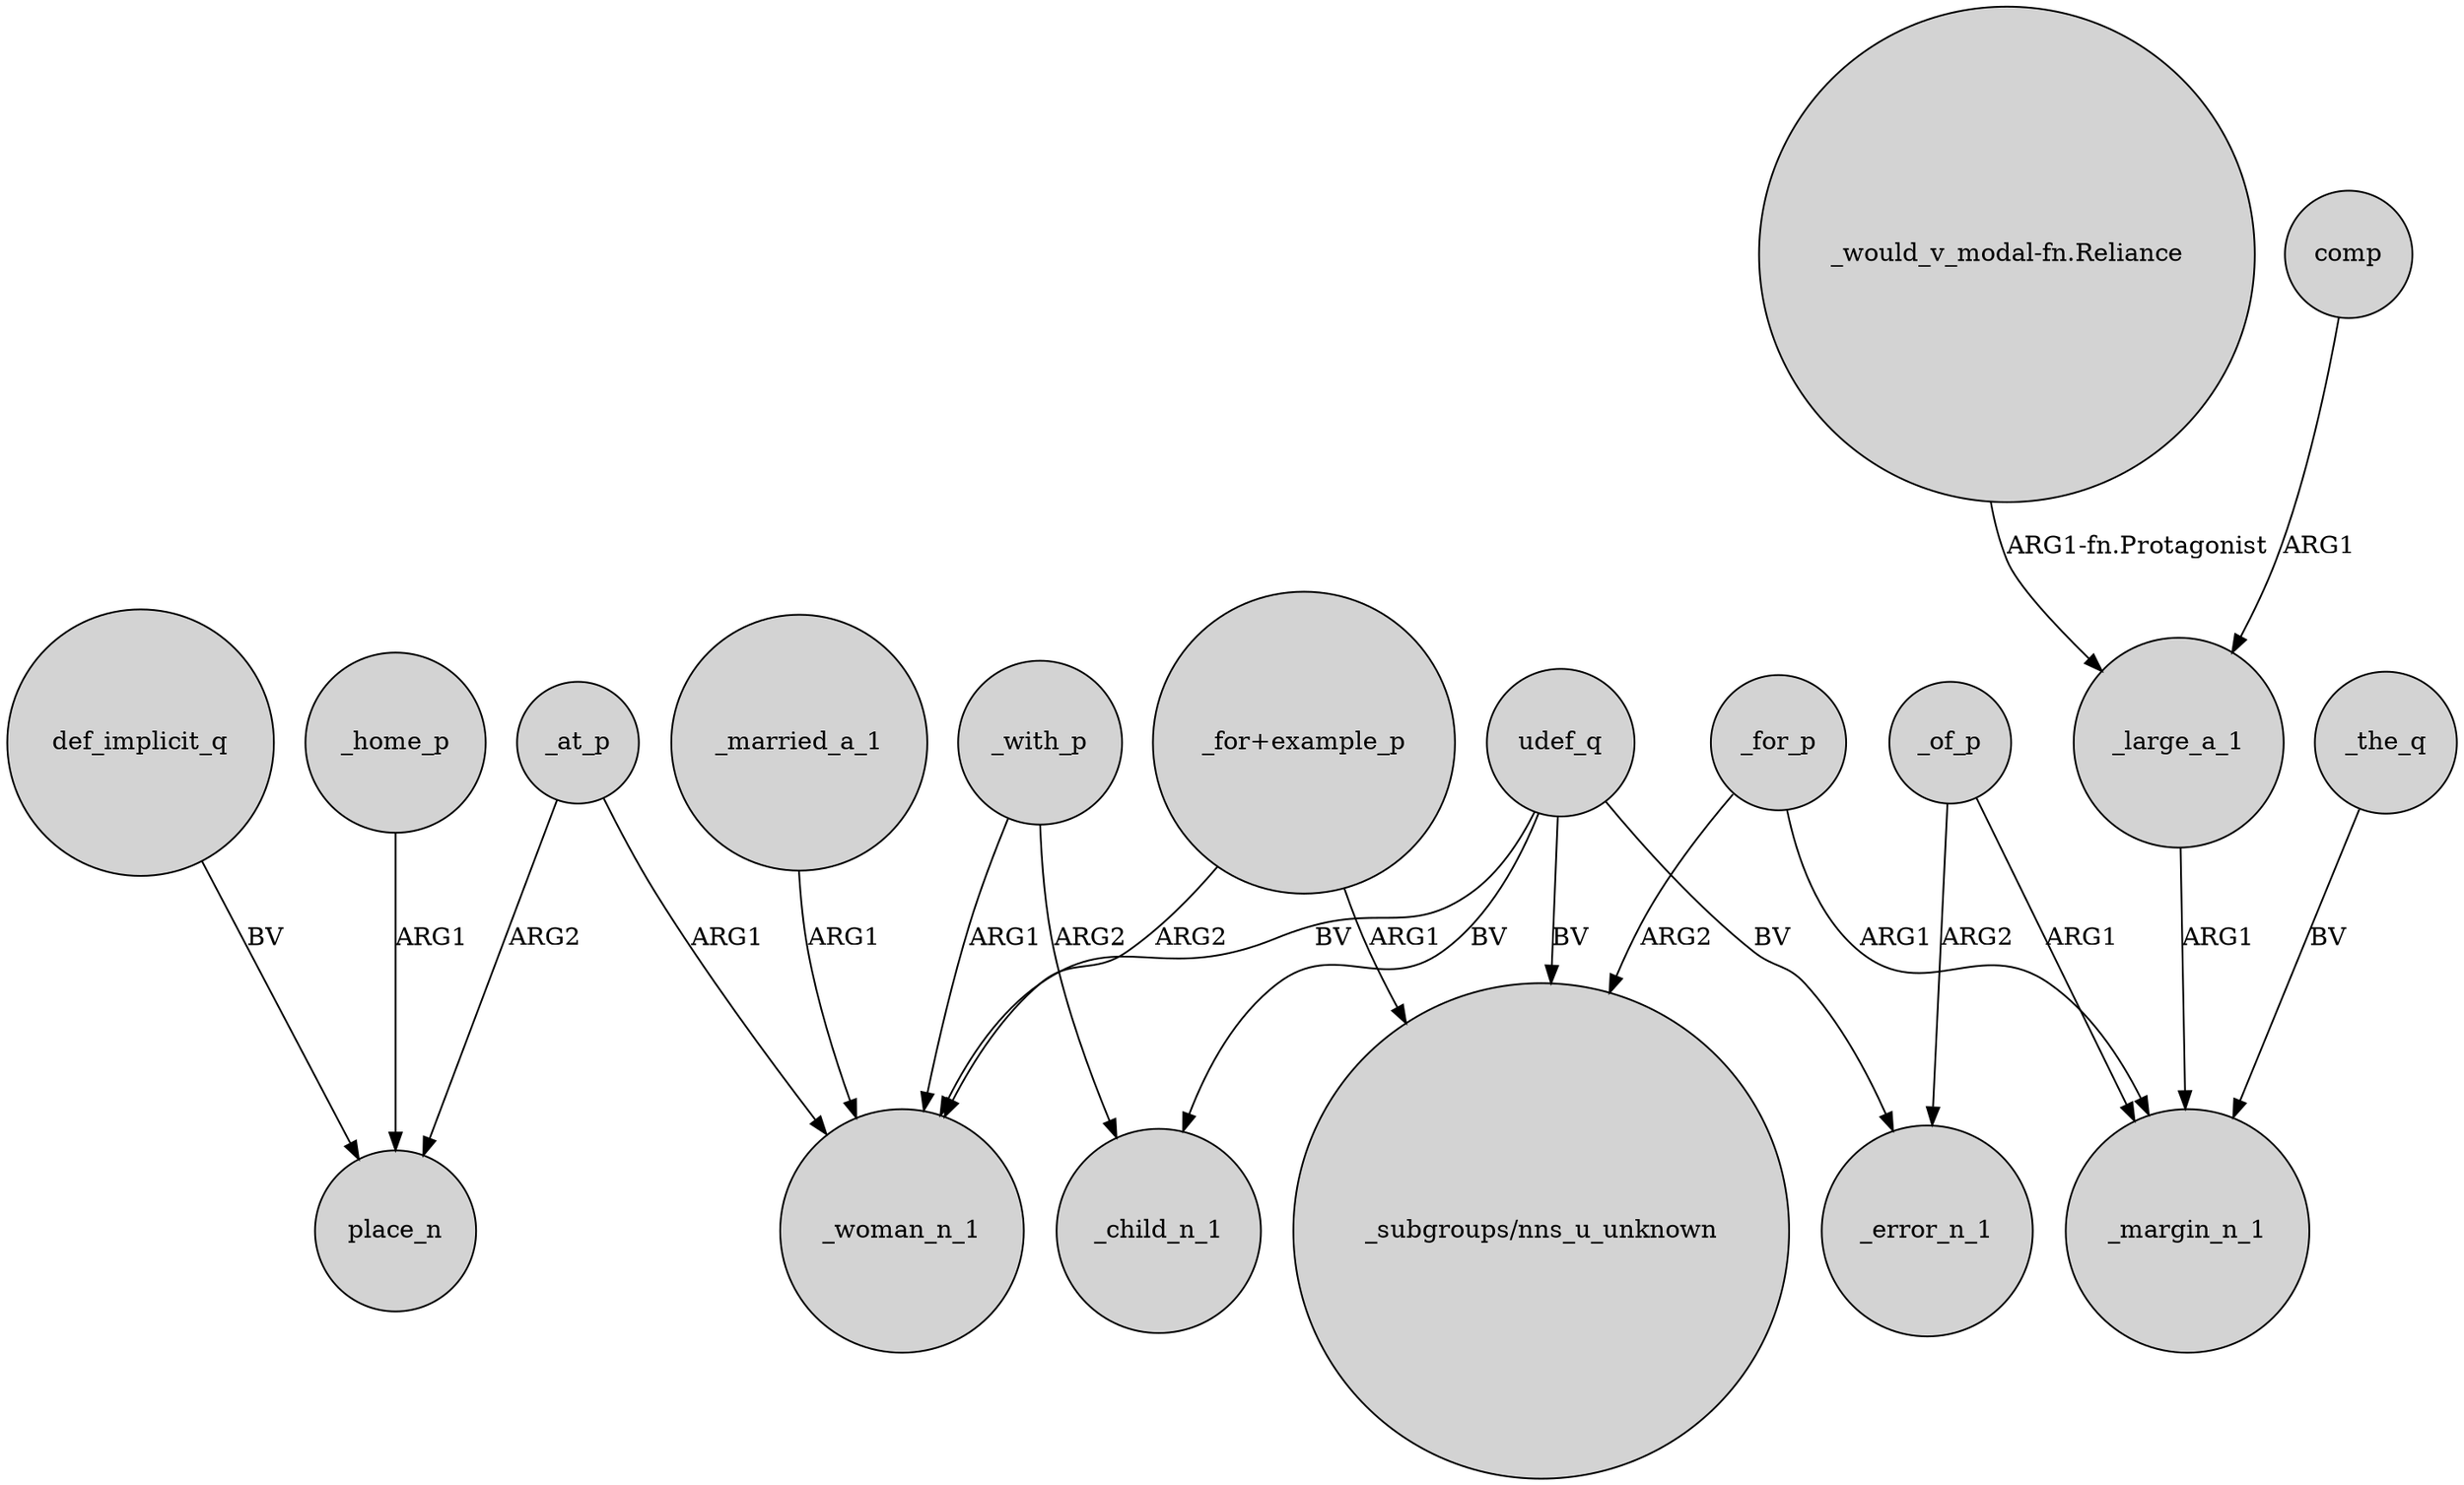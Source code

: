 digraph {
	node [shape=circle style=filled]
	"_for+example_p" -> _woman_n_1 [label=ARG2]
	_at_p -> _woman_n_1 [label=ARG1]
	"_would_v_modal-fn.Reliance" -> _large_a_1 [label="ARG1-fn.Protagonist"]
	_at_p -> place_n [label=ARG2]
	def_implicit_q -> place_n [label=BV]
	comp -> _large_a_1 [label=ARG1]
	udef_q -> _error_n_1 [label=BV]
	_with_p -> _child_n_1 [label=ARG2]
	_the_q -> _margin_n_1 [label=BV]
	_home_p -> place_n [label=ARG1]
	_married_a_1 -> _woman_n_1 [label=ARG1]
	udef_q -> _woman_n_1 [label=BV]
	_for_p -> _margin_n_1 [label=ARG1]
	_with_p -> _woman_n_1 [label=ARG1]
	udef_q -> "_subgroups/nns_u_unknown" [label=BV]
	_large_a_1 -> _margin_n_1 [label=ARG1]
	_for_p -> "_subgroups/nns_u_unknown" [label=ARG2]
	_of_p -> _error_n_1 [label=ARG2]
	"_for+example_p" -> "_subgroups/nns_u_unknown" [label=ARG1]
	_of_p -> _margin_n_1 [label=ARG1]
	udef_q -> _child_n_1 [label=BV]
}
